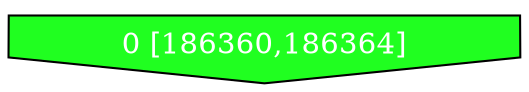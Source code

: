 diGraph libnss3{
	libnss3_0  [style=filled fillcolor="#20FF20" fontcolor="#ffffff" shape=invhouse label="0 [186360,186364]"]


}